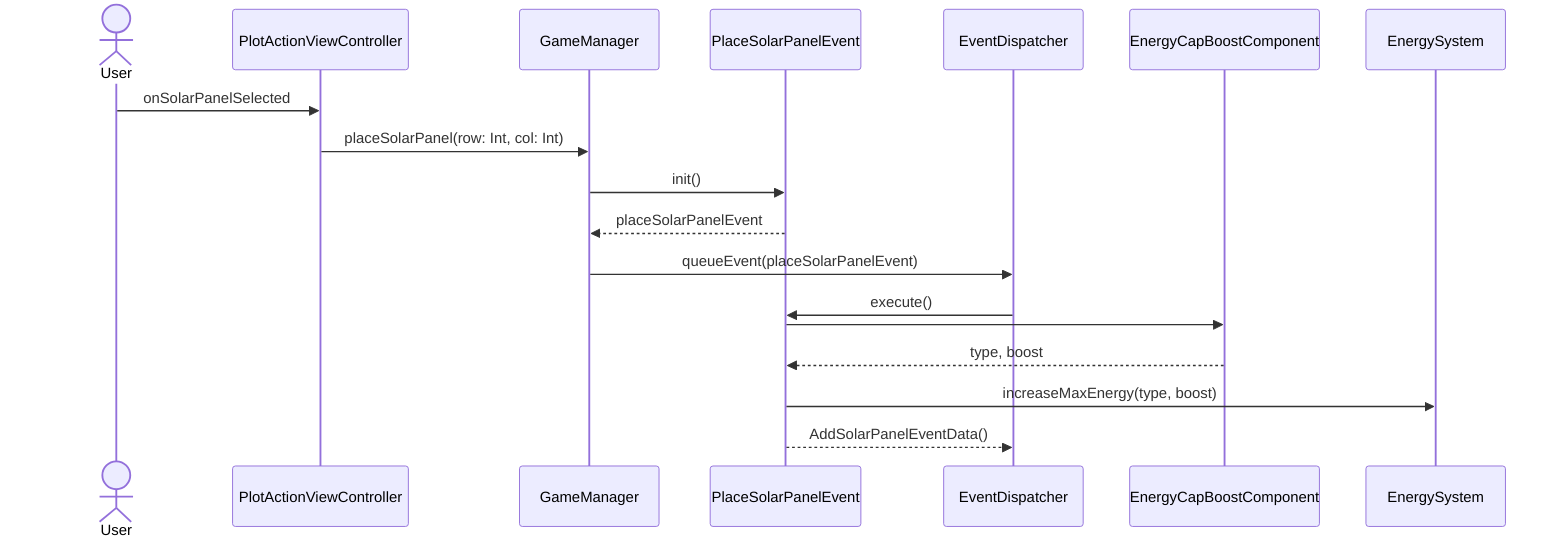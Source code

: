 sequenceDiagram
    actor U as User
    participant VC as PlotActionViewController
    participant GM as GameManager
    participant PSE as PlaceSolarPanelEvent
    participant ED as EventDispatcher
    participant EC as EnergyCapBoostComponent
    participant ES as EnergySystem

    U ->> VC: onSolarPanelSelected
    VC ->> GM: placeSolarPanel(row: Int, col: Int)
    GM ->> PSE: init()
    PSE -->> GM: placeSolarPanelEvent
    GM ->> ED: queueEvent(placeSolarPanelEvent)
    ED ->> PSE: execute()
    PSE ->> EC: 
    EC -->> PSE: type, boost
    PSE ->> ES: increaseMaxEnergy(type, boost)
    PSE -->> ED: AddSolarPanelEventData()